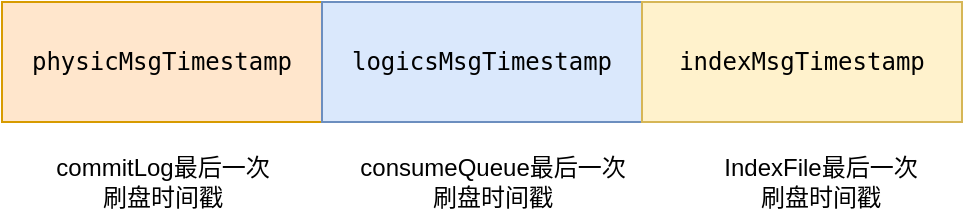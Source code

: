 <mxfile version="15.7.0" type="github">
  <diagram id="GK51W4j2QH9fhmA4uRyo" name="Page-1">
    <mxGraphModel dx="946" dy="536" grid="1" gridSize="10" guides="1" tooltips="1" connect="1" arrows="1" fold="1" page="1" pageScale="1" pageWidth="827" pageHeight="1169" math="0" shadow="0">
      <root>
        <mxCell id="0" />
        <mxCell id="1" parent="0" />
        <mxCell id="0yPwkbWsnB4DWgfW660e-1" value="&lt;pre&gt;&lt;pre&gt;physicMsgTimestamp&lt;/pre&gt;&lt;/pre&gt;" style="rounded=0;whiteSpace=wrap;html=1;fillColor=#ffe6cc;strokeColor=#d79b00;" vertex="1" parent="1">
          <mxGeometry x="80" y="190" width="160" height="60" as="geometry" />
        </mxCell>
        <mxCell id="0yPwkbWsnB4DWgfW660e-4" value="&lt;pre&gt;&lt;pre&gt;logicsMsgTimestamp&lt;/pre&gt;&lt;/pre&gt;" style="rounded=0;whiteSpace=wrap;html=1;fillColor=#dae8fc;strokeColor=#6c8ebf;" vertex="1" parent="1">
          <mxGeometry x="240" y="190" width="160" height="60" as="geometry" />
        </mxCell>
        <mxCell id="0yPwkbWsnB4DWgfW660e-5" value="&lt;pre&gt;&lt;pre&gt;indexMsgTimestamp&lt;/pre&gt;&lt;/pre&gt;" style="rounded=0;whiteSpace=wrap;html=1;fillColor=#fff2cc;strokeColor=#d6b656;" vertex="1" parent="1">
          <mxGeometry x="400" y="190" width="160" height="60" as="geometry" />
        </mxCell>
        <mxCell id="0yPwkbWsnB4DWgfW660e-6" value="commitLog最后一次&lt;br&gt;刷盘时间戳" style="text;html=1;align=center;verticalAlign=middle;resizable=0;points=[];autosize=1;strokeColor=none;fillColor=none;" vertex="1" parent="1">
          <mxGeometry x="100" y="265" width="120" height="30" as="geometry" />
        </mxCell>
        <mxCell id="0yPwkbWsnB4DWgfW660e-7" value="consumeQueue最后一次&lt;br&gt;刷盘时间戳" style="text;html=1;align=center;verticalAlign=middle;resizable=0;points=[];autosize=1;strokeColor=none;fillColor=none;" vertex="1" parent="1">
          <mxGeometry x="250" y="265" width="150" height="30" as="geometry" />
        </mxCell>
        <mxCell id="0yPwkbWsnB4DWgfW660e-8" value="IndexFile最后一次&lt;br&gt;刷盘时间戳" style="text;html=1;align=center;verticalAlign=middle;resizable=0;points=[];autosize=1;strokeColor=none;fillColor=none;" vertex="1" parent="1">
          <mxGeometry x="434" y="265" width="110" height="30" as="geometry" />
        </mxCell>
      </root>
    </mxGraphModel>
  </diagram>
</mxfile>

